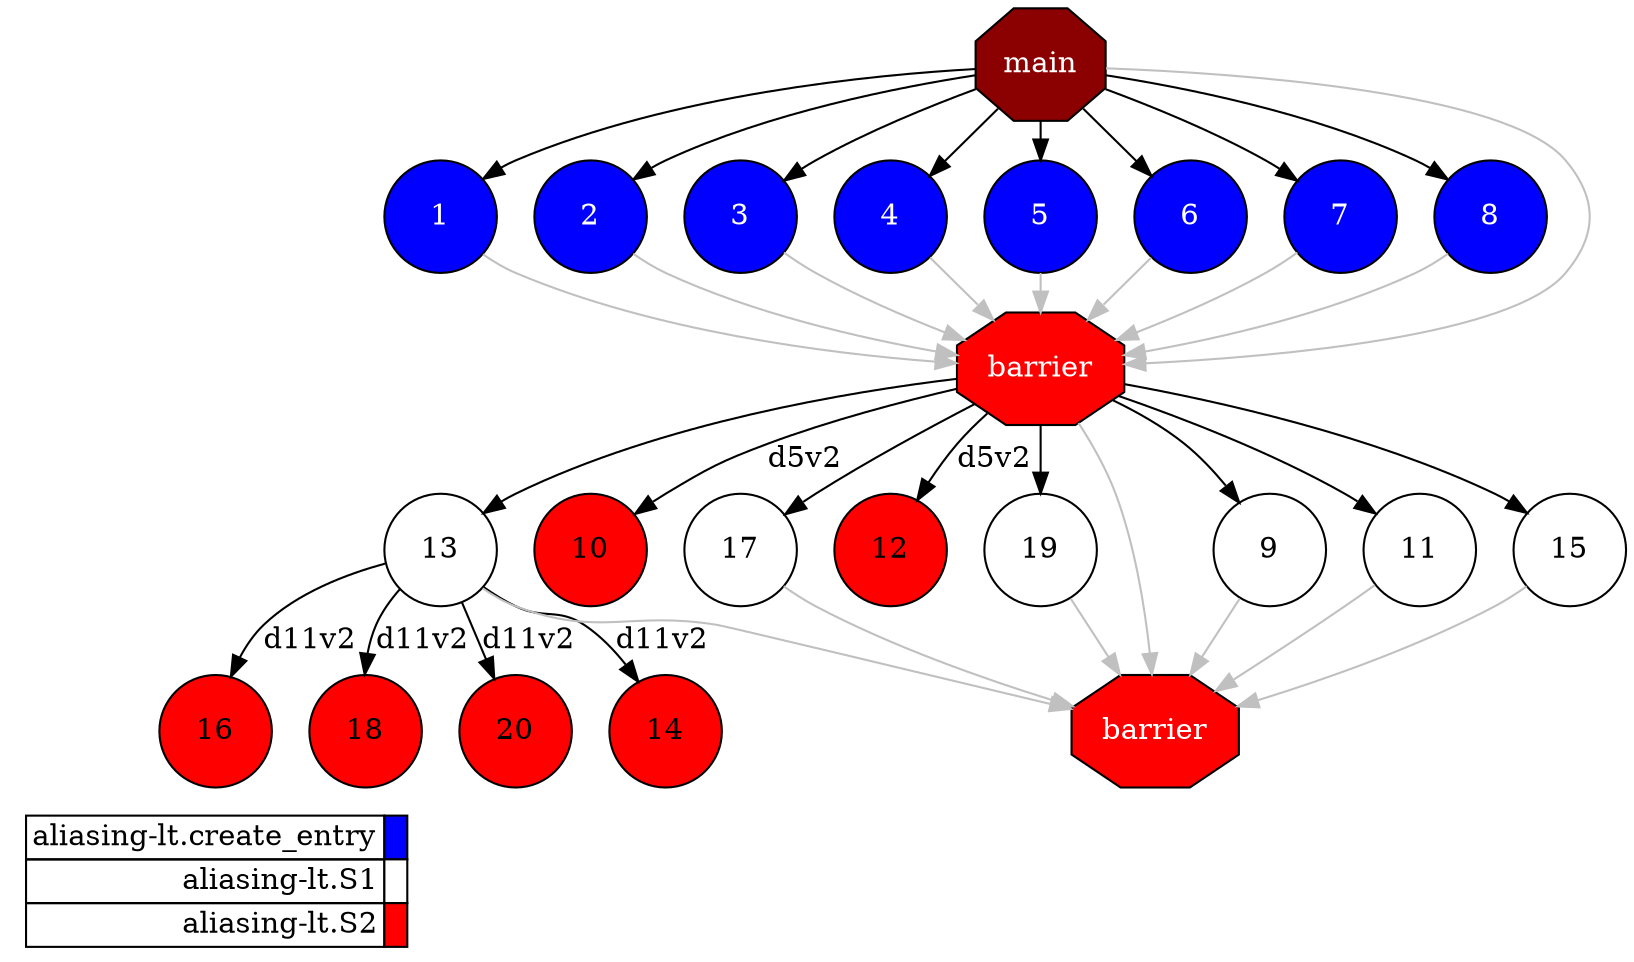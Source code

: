 digraph {
  rankdir=TB;
  labeljust="l";
  compound= true;
  subgraph dependence_graph {
    ranksep=0.20;
    node[height=0.75];

Synchro0[label="main", shape=octagon, style=filled fillcolor="#8B0000" fontcolor="#FFFFFF"];
1[shape=circle, style=filled fillcolor="#0000ff" fontcolor="#ffffff"];
Synchro0 -> 1;
2[shape=circle, style=filled fillcolor="#0000ff" fontcolor="#ffffff"];
Synchro0 -> 2;
3[shape=circle, style=filled fillcolor="#0000ff" fontcolor="#ffffff"];
Synchro0 -> 3;
4[shape=circle, style=filled fillcolor="#0000ff" fontcolor="#ffffff"];
Synchro0 -> 4;
5[shape=circle, style=filled fillcolor="#0000ff" fontcolor="#ffffff"];
Synchro0 -> 5;
6[shape=circle, style=filled fillcolor="#0000ff" fontcolor="#ffffff"];
Synchro0 -> 6;
7[shape=circle, style=filled fillcolor="#0000ff" fontcolor="#ffffff"];
Synchro0 -> 7;
8[shape=circle, style=filled fillcolor="#0000ff" fontcolor="#ffffff"];
Synchro0 -> 8;
Synchro1[label="barrier", shape=octagon, style=filled fillcolor="#ff0000" fontcolor="#FFFFFF"];
Synchro0 -> Synchro1 [color=grey];
3 -> Synchro1 [color=grey];
4 -> Synchro1 [color=grey];
8 -> Synchro1 [color=grey];
1 -> Synchro1 [color=grey];
5 -> Synchro1 [color=grey];
7 -> Synchro1 [color=grey];
6 -> Synchro1 [color=grey];
2 -> Synchro1 [color=grey];
9[shape=circle, style=filled fillcolor="#ffffff" fontcolor="#000000"];
Synchro1 -> 9;
10[shape=circle, style=filled fillcolor="#ff0000" fontcolor="#000000"];
Synchro1 -> 10 [label="d5v2"];
11[shape=circle, style=filled fillcolor="#ffffff" fontcolor="#000000"];
Synchro1 -> 11;
12[shape=circle, style=filled fillcolor="#ff0000" fontcolor="#000000"];
Synchro1 -> 12 [label="d5v2"];
13[shape=circle, style=filled fillcolor="#ffffff" fontcolor="#000000"];
Synchro1 -> 13;
14[shape=circle, style=filled fillcolor="#ff0000" fontcolor="#000000"];
13 -> 14 [label="d11v2"];
15[shape=circle, style=filled fillcolor="#ffffff" fontcolor="#000000"];
Synchro1 -> 15;
16[shape=circle, style=filled fillcolor="#ff0000" fontcolor="#000000"];
13 -> 16 [label="d11v2"];
17[shape=circle, style=filled fillcolor="#ffffff" fontcolor="#000000"];
Synchro1 -> 17;
18[shape=circle, style=filled fillcolor="#ff0000" fontcolor="#000000"];
13 -> 18 [label="d11v2"];
19[shape=circle, style=filled fillcolor="#ffffff" fontcolor="#000000"];
Synchro1 -> 19;
20[shape=circle, style=filled fillcolor="#ff0000" fontcolor="#000000"];
13 -> 20 [label="d11v2"];
Synchro2[label="barrier", shape=octagon, style=filled fillcolor="#ff0000" fontcolor="#FFFFFF"];
Synchro1 -> Synchro2 [color=grey];
17 -> Synchro2 [color=grey];
9 -> Synchro2 [color=grey];
11 -> Synchro2 [color=grey];
19 -> Synchro2 [color=grey];
13 -> Synchro2 [color=grey];
15 -> Synchro2 [color=grey];  }
  subgraph legend {
    rank=sink;
    node [shape=plaintext, height=0.75];
    ranksep=0.20;
    label = "Legend";
    key [label=<
      <table border="0" cellpadding="2" cellspacing="0" cellborder="1">
<tr>
<td align="right">aliasing-lt.create_entry</td>
<td bgcolor="#0000ff">&nbsp;</td>
</tr>
<tr>
<td align="right">aliasing-lt.S1</td>
<td bgcolor="#ffffff">&nbsp;</td>
</tr>
<tr>
<td align="right">aliasing-lt.S2</td>
<td bgcolor="#ff0000">&nbsp;</td>
</tr>
      </table>
    >]
  }
}
